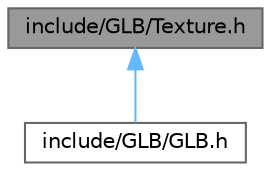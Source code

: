 digraph "include/GLB/Texture.h"
{
 // LATEX_PDF_SIZE
  bgcolor="transparent";
  edge [fontname=Helvetica,fontsize=10,labelfontname=Helvetica,labelfontsize=10];
  node [fontname=Helvetica,fontsize=10,shape=box,height=0.2,width=0.4];
  Node1 [id="Node000001",label="include/GLB/Texture.h",height=0.2,width=0.4,color="gray40", fillcolor="grey60", style="filled", fontcolor="black",tooltip="Handles texture loading and management."];
  Node1 -> Node2 [id="edge1_Node000001_Node000002",dir="back",color="steelblue1",style="solid",tooltip=" "];
  Node2 [id="Node000002",label="include/GLB/GLB.h",height=0.2,width=0.4,color="grey40", fillcolor="white", style="filled",URL="$_g_l_b_8h.html",tooltip="Main header file for the GLB library."];
}
